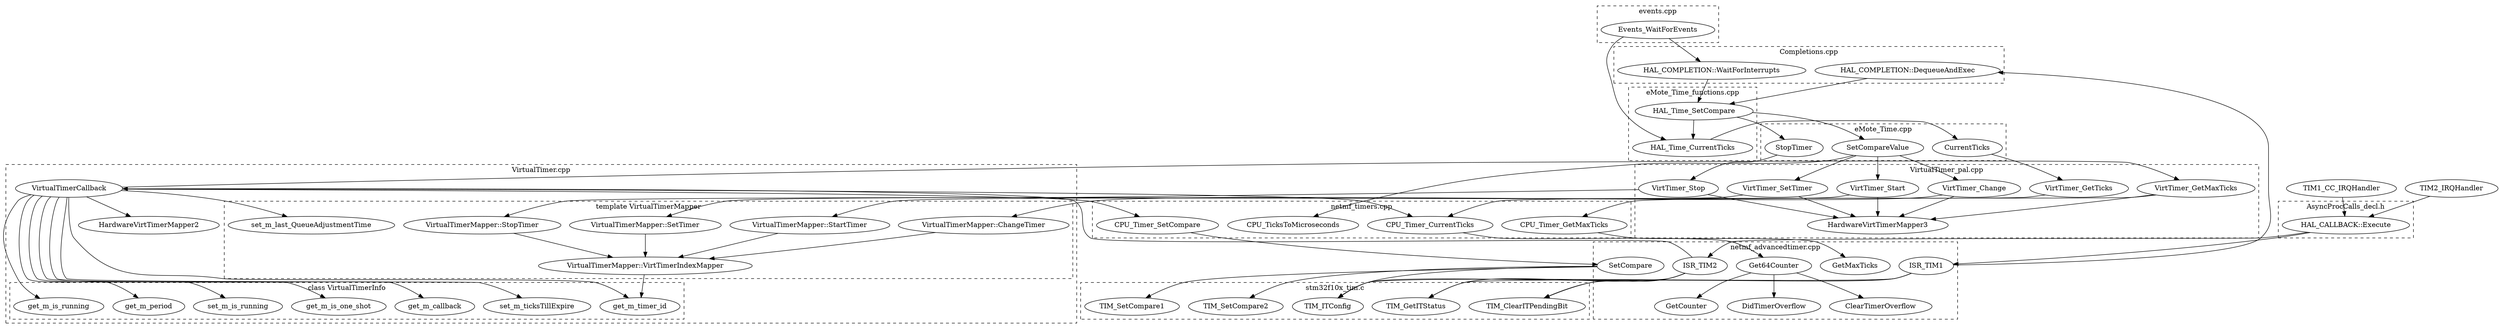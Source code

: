 digraph Events_WaitForEvents {
	subgraph cluster_events {
		label = "events.cpp"
		style=dashed;
		Events_WaitForEvents;
	}
	subgraph cluster_netmfadvancedtimer {
		label = "netmf_advancedtimer.cpp";
		style=dashed;
		GetCounter;
		Get64Counter;
                ISR_TIM1;
		ISR_TIM2;
		DidTimerOverflow;
		ClearTimerOverflow;
		SetCompare;
                GetMaxTicks;
	}
	subgraph cluster_netmftimers {
		label = "netmf_timers.cpp";
		style=dashed;
		CPU_Timer_CurrentTicks;
		CPU_Timer_SetCompare;
		CPU_TicksToMicroseconds;
                CPU_Timer_GetMaxTicks;
	}
	subgraph cluster_VirtualTimerpal {
		label = "VirtualTimer_pal.cpp";
		style=dashed;
		VirtTimer_GetTicks;
		VirtTimer_Stop;
		VirtTimer_SetTimer;
		VirtTimer_Change;
		VirtTimer_Start;
		VirtTimer_GetMaxTicks;
		HardwareVirtTimerMapper3;
	}
	subgraph cluster_eMoteTime {
		label = "eMote_Time.cpp";
		style=dashed;
		CurrentTicks;
		StopTimer;
		SetCompareValue;
	}
	subgraph cluster_eMoteTimefunctions {
		label = "eMote_Time_functions.cpp";
		style=dashed;
		HAL_Time_CurrentTicks;
		HAL_Time_SetCompare;
	}

	subgraph cluster_stm32f10xtim {
		label = "stm32f10x_tim.c";
		style=dashed;
		TIM_GetITStatus;
		TIM_ITConfig;
		TIM_ClearITPendingBit;
		TIM_SetCompare1;
		TIM_SetCompare2;
	}

	subgraph cluster_VirtualTimer {
		label = "VirtualTimer.cpp";
		style=dashed;
		VirtualTimerCallback;
	        HardwareVirtTimerMapper2;	
		subgraph cluster_VirtualTimerMapper {
			label="template VirtualTimerMapper";
			sytle=dashed;
			"VirtualTimerMapper::SetTimer";
			"VirtualTimerMapper::StopTimer";
			set_m_last_QueueAdjustmentTime;
			"VirtualTimerMapper::ChangeTimer";
                        "VirtualTimerMapper::StartTimer";
		        "VirtualTimerMapper::VirtTimerIndexMapper";
		}

		subgraph cluster_VirtualTimerInfo {
			label = "class VirtualTimerInfo";
			style=dashed;
			get_m_is_running;
			get_m_timer_id;
			get_m_period
			set_m_is_running;
			get_m_is_one_shot;
			get_m_callback;
			set_m_ticksTillExpire
		}
	}
	subgraph cluster_Completions {
		label = "Completions.cpp";
		style=dashed;
		"HAL_COMPLETION::WaitForInterrupts";
                "HAL_COMPLETION::DequeueAndExec";
	}
        subgraph cluster_AsyncProcCalls_decl {
                label = "AsyncProcCalls_decl.h";
                style=dashed;
                "HAL_CALLBACK::Execute";
        }

	start = Events_WaitForEvents;
	
        Events_WaitForEvents -> "HAL_COMPLETION::WaitForInterrupts" -> HAL_Time_SetCompare -> StopTimer -> VirtTimer_Stop;
        "HAL_COMPLETION::DequeueAndExec" -> HAL_Time_SetCompare;
        Events_WaitForEvents -> HAL_Time_CurrentTicks;


	HAL_Time_SetCompare -> HAL_Time_CurrentTicks;
	HAL_Time_SetCompare -> SetCompareValue;

	SetCompareValue -> CPU_TicksToMicroseconds;
	SetCompareValue -> VirtTimer_SetTimer;
	SetCompareValue -> VirtTimer_Change;
	SetCompareValue -> VirtTimer_Start;

        "VirtualTimerMapper::SetTimer" -> "VirtualTimerMapper::VirtTimerIndexMapper";
        "VirtualTimerMapper::ChangeTimer" -> "VirtualTimerMapper::VirtTimerIndexMapper";
        "VirtualTimerMapper::StartTimer" -> "VirtualTimerMapper::VirtTimerIndexMapper";
        "VirtualTimerMapper::StopTimer" -> "VirtualTimerMapper::VirtTimerIndexMapper";

	VirtTimer_Stop -> HardwareVirtTimerMapper3;
	VirtTimer_Stop -> "VirtualTimerMapper::StopTimer";
	VirtTimer_SetTimer -> HardwareVirtTimerMapper3;
	VirtTimer_SetTimer -> "VirtualTimerMapper::SetTimer";
	"VirtualTimerMapper::VirtTimerIndexMapper" -> get_m_timer_id;
	VirtTimer_Change -> HardwareVirtTimerMapper3;
	VirtTimer_Change -> "VirtualTimerMapper::ChangeTimer";
        VirtTimer_Start -> HardwareVirtTimerMapper3;
        VirtTimer_Start -> "VirtualTimerMapper::StartTimer";	
        VirtTimer_GetMaxTicks -> HardwareVirtTimerMapper3;
        VirtTimer_GetMaxTicks -> CPU_Timer_GetMaxTicks;



        TIM2_IRQHandler -> "HAL_CALLBACK::Execute";

        "HAL_CALLBACK::Execute" -> ISR_TIM2;

	ISR_TIM2 -> TIM_GetITStatus;
	ISR_TIM2 ->	TIM_ITConfig;
	ISR_TIM2 -> TIM_ClearITPendingBit;
	ISR_TIM2 -> VirtualTimerCallback;

        TIM1_CC_IRQHandler -> "HAL_CALLBACK::Execute";

        "HAL_CALLBACK::Execute" -> ISR_TIM1;

        ISR_TIM1 -> TIM_GetITStatus;
        ISR_TIM1 -> TIM_ITConfig;
        ISR_TIM1 -> TIM_ClearITPendingBit;
        ISR_TIM1 -> "HAL_COMPLETION::DequeueAndExec";
	
	VirtualTimerCallback -> get_m_is_running;
	VirtualTimerCallback -> get_m_callback;
	VirtualTimerCallback -> VirtTimer_GetMaxTicks;
	VirtualTimerCallback -> get_m_is_one_shot;
	VirtualTimerCallback -> set_m_is_running;
	VirtualTimerCallback -> get_m_period;
	VirtualTimerCallback -> set_m_ticksTillExpire;
	VirtualTimerCallback -> get_m_timer_id;
	VirtualTimerCallback -> CPU_Timer_SetCompare;
        VirtualTimerCallback -> HardwareVirtTimerMapper2;

	CPU_Timer_SetCompare -> SetCompare;
        CPU_Timer_GetMaxTicks -> GetMaxTicks;

	SetCompare -> TIM_SetCompare1;
	SetCompare -> TIM_ITConfig;
	SetCompare -> TIM_SetCompare2;

	VirtualTimerCallback -> set_m_last_QueueAdjustmentTime;
	VirtualTimerCallback -> CPU_Timer_CurrentTicks -> Get64Counter -> GetCounter;
	Get64Counter -> DidTimerOverflow;
	Get64Counter -> ClearTimerOverflow;

	HAL_Time_CurrentTicks -> CurrentTicks;
	CurrentTicks -> VirtTimer_GetTicks;

	VirtTimer_GetTicks -> CPU_Timer_CurrentTicks;

        model=circuit;	
        splines=true;


}

